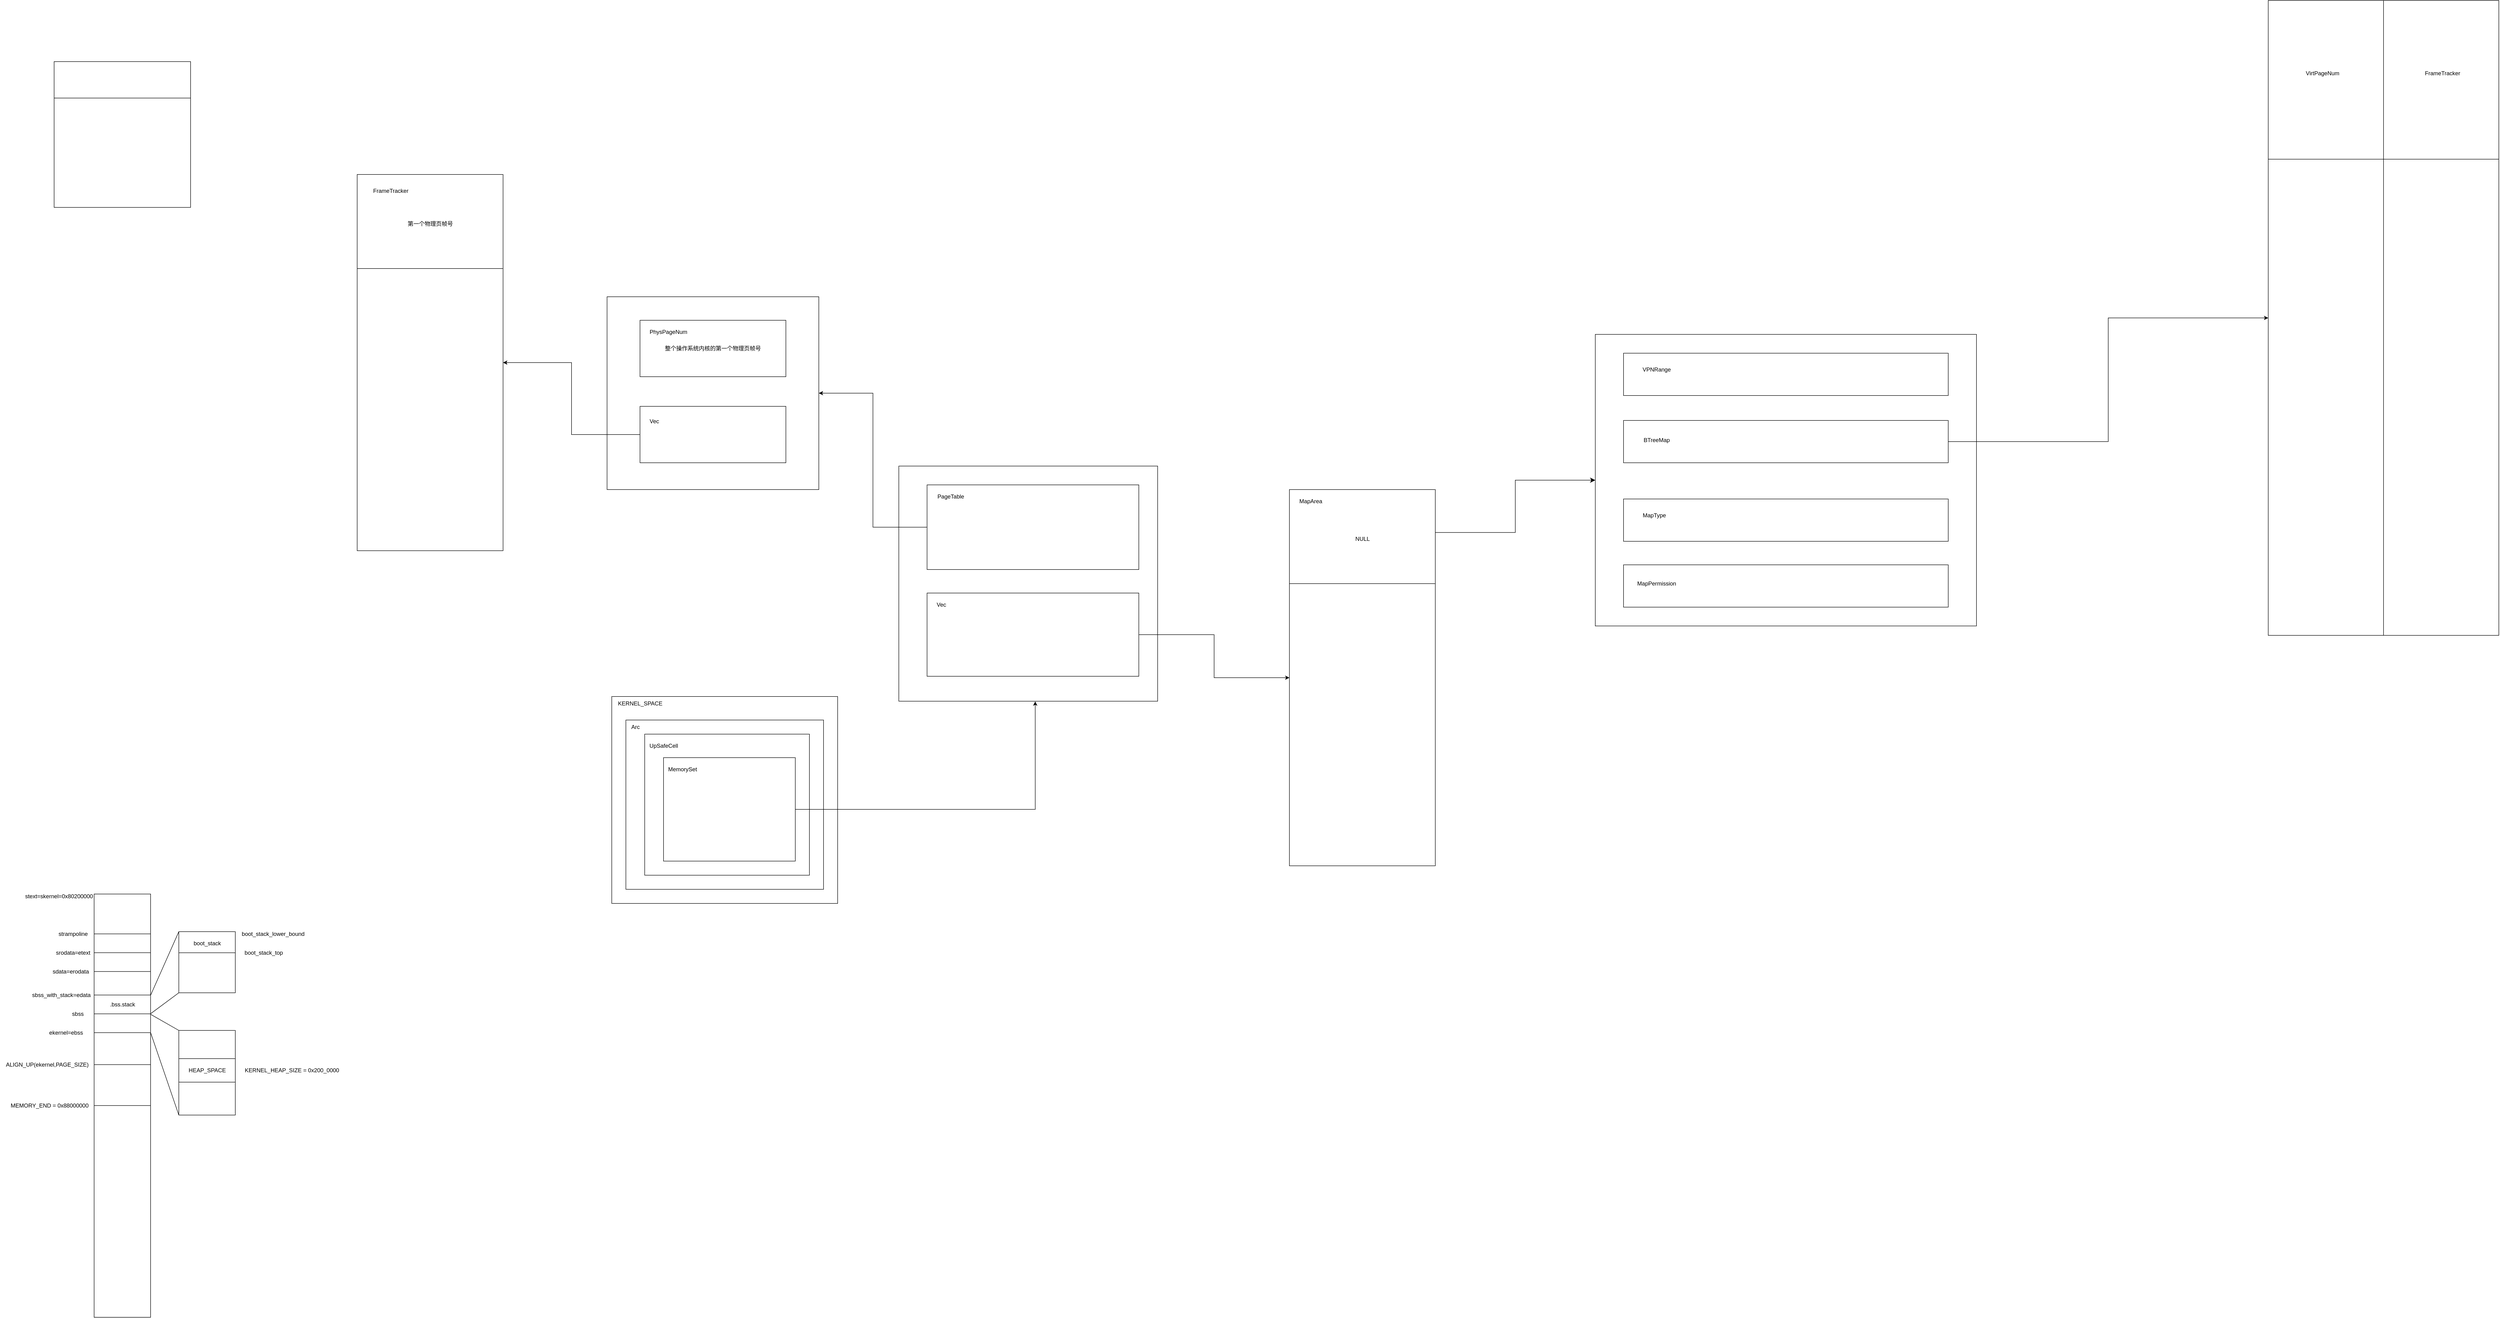 <mxfile version="24.8.0">
  <diagram name="第 1 页" id="787F-ueY0vVpr-FbqrY-">
    <mxGraphModel dx="936" dy="3517" grid="1" gridSize="10" guides="1" tooltips="1" connect="1" arrows="1" fold="1" page="1" pageScale="1" pageWidth="1169" pageHeight="827" background="#ffffff" math="0" shadow="0">
      <root>
        <mxCell id="0" />
        <mxCell id="1" parent="0" />
        <mxCell id="V4Yo3UVCxOmrbkKmvPGk-21" value="" style="rounded=0;whiteSpace=wrap;html=1;" parent="1" vertex="1">
          <mxGeometry x="859" y="-1320" width="310" height="800" as="geometry" />
        </mxCell>
        <mxCell id="lay7LSM0dUMBEN4WzvLE-6" value="" style="rounded=0;whiteSpace=wrap;html=1;" parent="1" vertex="1">
          <mxGeometry x="1400" y="-210" width="480" height="440" as="geometry" />
        </mxCell>
        <mxCell id="a5TVN6-MtMvruNO3docQ-2" value="" style="rounded=0;whiteSpace=wrap;html=1;" parent="1" vertex="1">
          <mxGeometry x="300" y="210" width="120" height="900" as="geometry" />
        </mxCell>
        <mxCell id="a5TVN6-MtMvruNO3docQ-3" value="stext=skernel=0x80200000" style="text;html=1;align=center;verticalAlign=middle;resizable=0;points=[];autosize=1;strokeColor=none;fillColor=none;" parent="1" vertex="1">
          <mxGeometry x="140" y="200" width="170" height="30" as="geometry" />
        </mxCell>
        <mxCell id="a5TVN6-MtMvruNO3docQ-8" value="" style="endArrow=none;html=1;rounded=0;exitX=0.001;exitY=0.048;exitDx=0;exitDy=0;exitPerimeter=0;entryX=1.003;entryY=0.048;entryDx=0;entryDy=0;entryPerimeter=0;" parent="1" edge="1">
          <mxGeometry width="50" height="50" relative="1" as="geometry">
            <mxPoint x="300" y="294.81" as="sourcePoint" />
            <mxPoint x="420" y="294.81" as="targetPoint" />
          </mxGeometry>
        </mxCell>
        <mxCell id="a5TVN6-MtMvruNO3docQ-9" value="strampoline" style="text;html=1;align=center;verticalAlign=middle;resizable=0;points=[];autosize=1;strokeColor=none;fillColor=none;" parent="1" vertex="1">
          <mxGeometry x="210" y="280" width="90" height="30" as="geometry" />
        </mxCell>
        <mxCell id="a5TVN6-MtMvruNO3docQ-10" value="" style="endArrow=none;html=1;rounded=0;exitX=0.001;exitY=0.048;exitDx=0;exitDy=0;exitPerimeter=0;entryX=1.003;entryY=0.048;entryDx=0;entryDy=0;entryPerimeter=0;" parent="1" edge="1">
          <mxGeometry width="50" height="50" relative="1" as="geometry">
            <mxPoint x="300" y="334.81" as="sourcePoint" />
            <mxPoint x="420" y="334.81" as="targetPoint" />
          </mxGeometry>
        </mxCell>
        <mxCell id="a5TVN6-MtMvruNO3docQ-11" value="srodata=etext" style="text;html=1;align=center;verticalAlign=middle;resizable=0;points=[];autosize=1;strokeColor=none;fillColor=none;" parent="1" vertex="1">
          <mxGeometry x="205" y="320" width="100" height="30" as="geometry" />
        </mxCell>
        <mxCell id="a5TVN6-MtMvruNO3docQ-12" value="" style="endArrow=none;html=1;rounded=0;exitX=0.001;exitY=0.048;exitDx=0;exitDy=0;exitPerimeter=0;entryX=1.003;entryY=0.048;entryDx=0;entryDy=0;entryPerimeter=0;" parent="1" edge="1">
          <mxGeometry width="50" height="50" relative="1" as="geometry">
            <mxPoint x="300" y="374.81" as="sourcePoint" />
            <mxPoint x="420" y="374.81" as="targetPoint" />
          </mxGeometry>
        </mxCell>
        <mxCell id="a5TVN6-MtMvruNO3docQ-13" value="sdata=erodata" style="text;html=1;align=center;verticalAlign=middle;resizable=0;points=[];autosize=1;strokeColor=none;fillColor=none;" parent="1" vertex="1">
          <mxGeometry x="200" y="360" width="100" height="30" as="geometry" />
        </mxCell>
        <mxCell id="a5TVN6-MtMvruNO3docQ-14" value="" style="endArrow=none;html=1;rounded=0;exitX=0.001;exitY=0.048;exitDx=0;exitDy=0;exitPerimeter=0;entryX=1.003;entryY=0.048;entryDx=0;entryDy=0;entryPerimeter=0;" parent="1" edge="1">
          <mxGeometry width="50" height="50" relative="1" as="geometry">
            <mxPoint x="300" y="424.81" as="sourcePoint" />
            <mxPoint x="420" y="424.81" as="targetPoint" />
          </mxGeometry>
        </mxCell>
        <mxCell id="a5TVN6-MtMvruNO3docQ-15" value="sbss_with_stack=edata" style="text;html=1;align=center;verticalAlign=middle;resizable=0;points=[];autosize=1;strokeColor=none;fillColor=none;" parent="1" vertex="1">
          <mxGeometry x="155" y="410" width="150" height="30" as="geometry" />
        </mxCell>
        <mxCell id="a5TVN6-MtMvruNO3docQ-16" value="" style="endArrow=none;html=1;rounded=0;exitX=0.001;exitY=0.048;exitDx=0;exitDy=0;exitPerimeter=0;entryX=1.003;entryY=0.048;entryDx=0;entryDy=0;entryPerimeter=0;" parent="1" edge="1">
          <mxGeometry width="50" height="50" relative="1" as="geometry">
            <mxPoint x="300" y="464.81" as="sourcePoint" />
            <mxPoint x="420" y="464.81" as="targetPoint" />
          </mxGeometry>
        </mxCell>
        <mxCell id="a5TVN6-MtMvruNO3docQ-17" value="sbss" style="text;html=1;align=center;verticalAlign=middle;resizable=0;points=[];autosize=1;strokeColor=none;fillColor=none;" parent="1" vertex="1">
          <mxGeometry x="240" y="450" width="50" height="30" as="geometry" />
        </mxCell>
        <mxCell id="a5TVN6-MtMvruNO3docQ-18" value="ekernel=ebss" style="text;html=1;align=center;verticalAlign=middle;resizable=0;points=[];autosize=1;strokeColor=none;fillColor=none;" parent="1" vertex="1">
          <mxGeometry x="190" y="490" width="100" height="30" as="geometry" />
        </mxCell>
        <mxCell id="a5TVN6-MtMvruNO3docQ-19" value="" style="endArrow=none;html=1;rounded=0;exitX=0.001;exitY=0.048;exitDx=0;exitDy=0;exitPerimeter=0;entryX=1.003;entryY=0.048;entryDx=0;entryDy=0;entryPerimeter=0;" parent="1" edge="1">
          <mxGeometry width="50" height="50" relative="1" as="geometry">
            <mxPoint x="300" y="504.81" as="sourcePoint" />
            <mxPoint x="420" y="504.81" as="targetPoint" />
          </mxGeometry>
        </mxCell>
        <mxCell id="0a2UW_Dp2ymvLxH2NWsW-1" value="" style="rounded=0;whiteSpace=wrap;html=1;" parent="1" vertex="1">
          <mxGeometry x="480" y="290" width="120" height="130" as="geometry" />
        </mxCell>
        <mxCell id="0a2UW_Dp2ymvLxH2NWsW-2" value="" style="endArrow=none;html=1;rounded=0;exitX=1.001;exitY=0.239;exitDx=0;exitDy=0;exitPerimeter=0;entryX=0;entryY=0;entryDx=0;entryDy=0;" parent="1" source="a5TVN6-MtMvruNO3docQ-2" target="0a2UW_Dp2ymvLxH2NWsW-1" edge="1">
          <mxGeometry width="50" height="50" relative="1" as="geometry">
            <mxPoint x="450" y="410" as="sourcePoint" />
            <mxPoint x="500" y="360" as="targetPoint" />
          </mxGeometry>
        </mxCell>
        <mxCell id="0a2UW_Dp2ymvLxH2NWsW-3" value=".bss.stack" style="text;html=1;align=center;verticalAlign=middle;resizable=0;points=[];autosize=1;strokeColor=none;fillColor=none;" parent="1" vertex="1">
          <mxGeometry x="320" y="430" width="80" height="30" as="geometry" />
        </mxCell>
        <mxCell id="0a2UW_Dp2ymvLxH2NWsW-4" value="" style="endArrow=none;html=1;rounded=0;exitX=0.998;exitY=0.283;exitDx=0;exitDy=0;exitPerimeter=0;entryX=0;entryY=1;entryDx=0;entryDy=0;" parent="1" source="a5TVN6-MtMvruNO3docQ-2" target="0a2UW_Dp2ymvLxH2NWsW-1" edge="1">
          <mxGeometry width="50" height="50" relative="1" as="geometry">
            <mxPoint x="400" y="420" as="sourcePoint" />
            <mxPoint x="450" y="370" as="targetPoint" />
          </mxGeometry>
        </mxCell>
        <mxCell id="0a2UW_Dp2ymvLxH2NWsW-5" value="" style="endArrow=none;html=1;rounded=0;exitX=0.001;exitY=0.048;exitDx=0;exitDy=0;exitPerimeter=0;entryX=1.003;entryY=0.048;entryDx=0;entryDy=0;entryPerimeter=0;" parent="1" edge="1">
          <mxGeometry width="50" height="50" relative="1" as="geometry">
            <mxPoint x="480" y="334.83" as="sourcePoint" />
            <mxPoint x="600" y="334.83" as="targetPoint" />
          </mxGeometry>
        </mxCell>
        <mxCell id="0a2UW_Dp2ymvLxH2NWsW-6" value="boot_stack_lower_bound" style="text;html=1;align=center;verticalAlign=middle;resizable=0;points=[];autosize=1;strokeColor=none;fillColor=none;" parent="1" vertex="1">
          <mxGeometry x="600" y="280" width="160" height="30" as="geometry" />
        </mxCell>
        <mxCell id="0a2UW_Dp2ymvLxH2NWsW-7" value="boot_stack" style="text;html=1;align=center;verticalAlign=middle;resizable=0;points=[];autosize=1;strokeColor=none;fillColor=none;" parent="1" vertex="1">
          <mxGeometry x="500" y="300" width="80" height="30" as="geometry" />
        </mxCell>
        <mxCell id="0a2UW_Dp2ymvLxH2NWsW-8" value="boot_stack_top" style="text;html=1;align=center;verticalAlign=middle;resizable=0;points=[];autosize=1;strokeColor=none;fillColor=none;" parent="1" vertex="1">
          <mxGeometry x="610" y="320" width="100" height="30" as="geometry" />
        </mxCell>
        <mxCell id="0a2UW_Dp2ymvLxH2NWsW-9" value="" style="rounded=0;whiteSpace=wrap;html=1;" parent="1" vertex="1">
          <mxGeometry x="480" y="500" width="120" height="180" as="geometry" />
        </mxCell>
        <mxCell id="0a2UW_Dp2ymvLxH2NWsW-10" value="" style="endArrow=none;html=1;rounded=0;exitX=0.001;exitY=0.048;exitDx=0;exitDy=0;exitPerimeter=0;entryX=1.003;entryY=0.048;entryDx=0;entryDy=0;entryPerimeter=0;" parent="1" edge="1">
          <mxGeometry width="50" height="50" relative="1" as="geometry">
            <mxPoint x="480" y="560" as="sourcePoint" />
            <mxPoint x="600" y="560" as="targetPoint" />
          </mxGeometry>
        </mxCell>
        <mxCell id="0a2UW_Dp2ymvLxH2NWsW-11" value="" style="endArrow=none;html=1;rounded=0;exitX=0.001;exitY=0.048;exitDx=0;exitDy=0;exitPerimeter=0;entryX=1.003;entryY=0.048;entryDx=0;entryDy=0;entryPerimeter=0;" parent="1" edge="1">
          <mxGeometry width="50" height="50" relative="1" as="geometry">
            <mxPoint x="480" y="610" as="sourcePoint" />
            <mxPoint x="600" y="610" as="targetPoint" />
          </mxGeometry>
        </mxCell>
        <mxCell id="0a2UW_Dp2ymvLxH2NWsW-12" value="HEAP_SPACE" style="text;html=1;align=center;verticalAlign=middle;resizable=0;points=[];autosize=1;strokeColor=none;fillColor=none;" parent="1" vertex="1">
          <mxGeometry x="490" y="570" width="100" height="30" as="geometry" />
        </mxCell>
        <mxCell id="0a2UW_Dp2ymvLxH2NWsW-13" value="KERNEL_HEAP_SIZE =&amp;nbsp;0x200_0000" style="text;html=1;align=center;verticalAlign=middle;resizable=0;points=[];autosize=1;strokeColor=none;fillColor=none;" parent="1" vertex="1">
          <mxGeometry x="610" y="570" width="220" height="30" as="geometry" />
        </mxCell>
        <mxCell id="0a2UW_Dp2ymvLxH2NWsW-16" value="" style="endArrow=none;html=1;rounded=0;exitX=0.998;exitY=0.284;exitDx=0;exitDy=0;exitPerimeter=0;entryX=0;entryY=0;entryDx=0;entryDy=0;" parent="1" source="a5TVN6-MtMvruNO3docQ-2" target="0a2UW_Dp2ymvLxH2NWsW-9" edge="1">
          <mxGeometry width="50" height="50" relative="1" as="geometry">
            <mxPoint x="470" y="550" as="sourcePoint" />
            <mxPoint x="520" y="500" as="targetPoint" />
          </mxGeometry>
        </mxCell>
        <mxCell id="0a2UW_Dp2ymvLxH2NWsW-18" value="" style="endArrow=none;html=1;rounded=0;exitX=0.999;exitY=0.327;exitDx=0;exitDy=0;exitPerimeter=0;entryX=0;entryY=1;entryDx=0;entryDy=0;" parent="1" source="a5TVN6-MtMvruNO3docQ-2" target="0a2UW_Dp2ymvLxH2NWsW-9" edge="1">
          <mxGeometry width="50" height="50" relative="1" as="geometry">
            <mxPoint x="430" y="476" as="sourcePoint" />
            <mxPoint x="490" y="510" as="targetPoint" />
          </mxGeometry>
        </mxCell>
        <mxCell id="0a2UW_Dp2ymvLxH2NWsW-19" value="MEMORY_END = 0x88000000" style="text;html=1;align=center;verticalAlign=middle;resizable=0;points=[];autosize=1;strokeColor=none;fillColor=none;" parent="1" vertex="1">
          <mxGeometry x="110" y="645" width="190" height="30" as="geometry" />
        </mxCell>
        <mxCell id="0a2UW_Dp2ymvLxH2NWsW-20" value="ALIGN_UP(ekernel,PAGE_SIZE)" style="text;html=1;align=center;verticalAlign=middle;resizable=0;points=[];autosize=1;strokeColor=none;fillColor=none;" parent="1" vertex="1">
          <mxGeometry x="100" y="558" width="200" height="30" as="geometry" />
        </mxCell>
        <mxCell id="0a2UW_Dp2ymvLxH2NWsW-21" value="" style="endArrow=none;html=1;rounded=0;exitX=0.001;exitY=0.048;exitDx=0;exitDy=0;exitPerimeter=0;entryX=1.003;entryY=0.048;entryDx=0;entryDy=0;entryPerimeter=0;" parent="1" edge="1">
          <mxGeometry width="50" height="50" relative="1" as="geometry">
            <mxPoint x="300" y="572.71" as="sourcePoint" />
            <mxPoint x="420" y="572.71" as="targetPoint" />
          </mxGeometry>
        </mxCell>
        <mxCell id="0a2UW_Dp2ymvLxH2NWsW-22" value="" style="endArrow=none;html=1;rounded=0;exitX=0.001;exitY=0.048;exitDx=0;exitDy=0;exitPerimeter=0;entryX=1.003;entryY=0.048;entryDx=0;entryDy=0;entryPerimeter=0;" parent="1" edge="1">
          <mxGeometry width="50" height="50" relative="1" as="geometry">
            <mxPoint x="300" y="659.71" as="sourcePoint" />
            <mxPoint x="420" y="659.71" as="targetPoint" />
          </mxGeometry>
        </mxCell>
        <mxCell id="lay7LSM0dUMBEN4WzvLE-1" value="" style="rounded=0;whiteSpace=wrap;html=1;" parent="1" vertex="1">
          <mxGeometry x="1430" y="-160" width="420" height="360" as="geometry" />
        </mxCell>
        <mxCell id="lay7LSM0dUMBEN4WzvLE-2" value="Arc" style="text;html=1;align=center;verticalAlign=middle;resizable=0;points=[];autosize=1;strokeColor=none;fillColor=none;" parent="1" vertex="1">
          <mxGeometry x="1430" y="-160" width="40" height="30" as="geometry" />
        </mxCell>
        <mxCell id="lay7LSM0dUMBEN4WzvLE-3" value="" style="rounded=0;whiteSpace=wrap;html=1;" parent="1" vertex="1">
          <mxGeometry x="1470" y="-130" width="350" height="300" as="geometry" />
        </mxCell>
        <mxCell id="lay7LSM0dUMBEN4WzvLE-4" value="UpSafeCell" style="text;html=1;align=center;verticalAlign=middle;resizable=0;points=[];autosize=1;strokeColor=none;fillColor=none;" parent="1" vertex="1">
          <mxGeometry x="1470" y="-120" width="80" height="30" as="geometry" />
        </mxCell>
        <mxCell id="V4Yo3UVCxOmrbkKmvPGk-2" style="edgeStyle=orthogonalEdgeStyle;rounded=0;orthogonalLoop=1;jettySize=auto;html=1;entryX=0.527;entryY=1.001;entryDx=0;entryDy=0;entryPerimeter=0;" parent="1" source="lay7LSM0dUMBEN4WzvLE-5" target="V4Yo3UVCxOmrbkKmvPGk-3" edge="1">
          <mxGeometry relative="1" as="geometry">
            <mxPoint x="2070" y="-110" as="targetPoint" />
          </mxGeometry>
        </mxCell>
        <mxCell id="lay7LSM0dUMBEN4WzvLE-5" value="" style="rounded=0;whiteSpace=wrap;html=1;" parent="1" vertex="1">
          <mxGeometry x="1510" y="-80" width="280" height="220" as="geometry" />
        </mxCell>
        <mxCell id="lay7LSM0dUMBEN4WzvLE-7" value="KERNEL_SPACE" style="text;html=1;align=center;verticalAlign=middle;resizable=0;points=[];autosize=1;strokeColor=none;fillColor=none;" parent="1" vertex="1">
          <mxGeometry x="1400" y="-210" width="120" height="30" as="geometry" />
        </mxCell>
        <mxCell id="V4Yo3UVCxOmrbkKmvPGk-1" value="MemorySet" style="text;html=1;align=center;verticalAlign=middle;resizable=0;points=[];autosize=1;strokeColor=none;fillColor=none;" parent="1" vertex="1">
          <mxGeometry x="1510" y="-70" width="80" height="30" as="geometry" />
        </mxCell>
        <mxCell id="V4Yo3UVCxOmrbkKmvPGk-3" value="" style="rounded=0;whiteSpace=wrap;html=1;" parent="1" vertex="1">
          <mxGeometry x="2010" y="-700" width="550" height="500" as="geometry" />
        </mxCell>
        <mxCell id="V4Yo3UVCxOmrbkKmvPGk-19" style="edgeStyle=orthogonalEdgeStyle;rounded=0;orthogonalLoop=1;jettySize=auto;html=1;entryX=1;entryY=0.5;entryDx=0;entryDy=0;" parent="1" source="V4Yo3UVCxOmrbkKmvPGk-4" target="V4Yo3UVCxOmrbkKmvPGk-13" edge="1">
          <mxGeometry relative="1" as="geometry" />
        </mxCell>
        <mxCell id="V4Yo3UVCxOmrbkKmvPGk-4" value="" style="rounded=0;whiteSpace=wrap;html=1;" parent="1" vertex="1">
          <mxGeometry x="2070" y="-660" width="450" height="180" as="geometry" />
        </mxCell>
        <mxCell id="V4Yo3UVCxOmrbkKmvPGk-11" style="edgeStyle=orthogonalEdgeStyle;rounded=0;orthogonalLoop=1;jettySize=auto;html=1;entryX=0;entryY=0.5;entryDx=0;entryDy=0;" parent="1" source="V4Yo3UVCxOmrbkKmvPGk-6" target="V4Yo3UVCxOmrbkKmvPGk-9" edge="1">
          <mxGeometry relative="1" as="geometry" />
        </mxCell>
        <mxCell id="V4Yo3UVCxOmrbkKmvPGk-6" value="" style="rounded=0;whiteSpace=wrap;html=1;" parent="1" vertex="1">
          <mxGeometry x="2070" y="-430" width="450" height="177" as="geometry" />
        </mxCell>
        <mxCell id="V4Yo3UVCxOmrbkKmvPGk-7" value="PageTable" style="text;html=1;align=center;verticalAlign=middle;resizable=0;points=[];autosize=1;strokeColor=none;fillColor=none;" parent="1" vertex="1">
          <mxGeometry x="2080" y="-650" width="80" height="30" as="geometry" />
        </mxCell>
        <mxCell id="V4Yo3UVCxOmrbkKmvPGk-8" value="Vec" style="text;html=1;align=center;verticalAlign=middle;resizable=0;points=[];autosize=1;strokeColor=none;fillColor=none;" parent="1" vertex="1">
          <mxGeometry x="2080" y="-420" width="40" height="30" as="geometry" />
        </mxCell>
        <mxCell id="V4Yo3UVCxOmrbkKmvPGk-9" value="" style="rounded=0;whiteSpace=wrap;html=1;" parent="1" vertex="1">
          <mxGeometry x="2840" y="-650" width="310" height="800" as="geometry" />
        </mxCell>
        <mxCell id="V4Yo3UVCxOmrbkKmvPGk-10" value="" style="endArrow=none;html=1;rounded=0;exitX=0;exitY=0.25;exitDx=0;exitDy=0;entryX=1;entryY=0.25;entryDx=0;entryDy=0;" parent="1" source="V4Yo3UVCxOmrbkKmvPGk-9" target="V4Yo3UVCxOmrbkKmvPGk-9" edge="1">
          <mxGeometry width="50" height="50" relative="1" as="geometry">
            <mxPoint x="2660" y="-290" as="sourcePoint" />
            <mxPoint x="2710" y="-340" as="targetPoint" />
          </mxGeometry>
        </mxCell>
        <mxCell id="V4Yo3UVCxOmrbkKmvPGk-12" value="MapArea" style="text;html=1;align=center;verticalAlign=middle;resizable=0;points=[];autosize=1;strokeColor=none;fillColor=none;" parent="1" vertex="1">
          <mxGeometry x="2850" y="-640" width="70" height="30" as="geometry" />
        </mxCell>
        <mxCell id="V4Yo3UVCxOmrbkKmvPGk-13" value="" style="rounded=0;whiteSpace=wrap;html=1;" parent="1" vertex="1">
          <mxGeometry x="1390" y="-1060" width="450" height="410" as="geometry" />
        </mxCell>
        <mxCell id="V4Yo3UVCxOmrbkKmvPGk-14" value="整个操作系统内核的第一个物理页帧号" style="rounded=0;whiteSpace=wrap;html=1;" parent="1" vertex="1">
          <mxGeometry x="1460" y="-1010" width="310" height="120" as="geometry" />
        </mxCell>
        <mxCell id="V4Yo3UVCxOmrbkKmvPGk-15" value="PhysPageNum" style="text;html=1;align=center;verticalAlign=middle;resizable=0;points=[];autosize=1;strokeColor=none;fillColor=none;" parent="1" vertex="1">
          <mxGeometry x="1470" y="-1000" width="100" height="30" as="geometry" />
        </mxCell>
        <mxCell id="V4Yo3UVCxOmrbkKmvPGk-24" style="edgeStyle=orthogonalEdgeStyle;rounded=0;orthogonalLoop=1;jettySize=auto;html=1;entryX=1;entryY=0.5;entryDx=0;entryDy=0;" parent="1" source="V4Yo3UVCxOmrbkKmvPGk-17" target="V4Yo3UVCxOmrbkKmvPGk-21" edge="1">
          <mxGeometry relative="1" as="geometry" />
        </mxCell>
        <mxCell id="V4Yo3UVCxOmrbkKmvPGk-17" value="" style="rounded=0;whiteSpace=wrap;html=1;" parent="1" vertex="1">
          <mxGeometry x="1460" y="-827" width="310" height="120" as="geometry" />
        </mxCell>
        <mxCell id="V4Yo3UVCxOmrbkKmvPGk-18" value="Vec" style="text;html=1;align=center;verticalAlign=middle;resizable=0;points=[];autosize=1;strokeColor=none;fillColor=none;" parent="1" vertex="1">
          <mxGeometry x="1470" y="-810" width="40" height="30" as="geometry" />
        </mxCell>
        <mxCell id="V4Yo3UVCxOmrbkKmvPGk-20" value="FrameTracker" style="text;html=1;align=center;verticalAlign=middle;resizable=0;points=[];autosize=1;strokeColor=none;fillColor=none;" parent="1" vertex="1">
          <mxGeometry x="880" y="-1300" width="100" height="30" as="geometry" />
        </mxCell>
        <mxCell id="V4Yo3UVCxOmrbkKmvPGk-22" value="" style="endArrow=none;html=1;rounded=0;exitX=0;exitY=0.25;exitDx=0;exitDy=0;entryX=1;entryY=0.25;entryDx=0;entryDy=0;" parent="1" source="V4Yo3UVCxOmrbkKmvPGk-21" target="V4Yo3UVCxOmrbkKmvPGk-21" edge="1">
          <mxGeometry width="50" height="50" relative="1" as="geometry">
            <mxPoint x="679" y="-960" as="sourcePoint" />
            <mxPoint x="729" y="-1010" as="targetPoint" />
          </mxGeometry>
        </mxCell>
        <mxCell id="V4Yo3UVCxOmrbkKmvPGk-25" value="" style="rounded=0;whiteSpace=wrap;html=1;" parent="1" vertex="1">
          <mxGeometry x="3490" y="-980" width="810" height="620" as="geometry" />
        </mxCell>
        <mxCell id="V4Yo3UVCxOmrbkKmvPGk-26" value="" style="edgeStyle=elbowEdgeStyle;elbow=horizontal;endArrow=classic;html=1;curved=0;rounded=0;endSize=8;startSize=8;exitX=1;exitY=0.114;exitDx=0;exitDy=0;exitPerimeter=0;entryX=0;entryY=0.5;entryDx=0;entryDy=0;" parent="1" source="V4Yo3UVCxOmrbkKmvPGk-9" target="V4Yo3UVCxOmrbkKmvPGk-25" edge="1">
          <mxGeometry width="50" height="50" relative="1" as="geometry">
            <mxPoint x="3080" y="-350" as="sourcePoint" />
            <mxPoint x="3490" y="-515" as="targetPoint" />
            <Array as="points">
              <mxPoint x="3320" y="-610" />
            </Array>
          </mxGeometry>
        </mxCell>
        <mxCell id="V4Yo3UVCxOmrbkKmvPGk-27" value="" style="rounded=0;whiteSpace=wrap;html=1;" parent="1" vertex="1">
          <mxGeometry x="3550" y="-940" width="690" height="90" as="geometry" />
        </mxCell>
        <mxCell id="V4Yo3UVCxOmrbkKmvPGk-28" value="VPNRange" style="text;html=1;align=center;verticalAlign=middle;resizable=0;points=[];autosize=1;strokeColor=none;fillColor=none;" parent="1" vertex="1">
          <mxGeometry x="3580" y="-920" width="80" height="30" as="geometry" />
        </mxCell>
        <mxCell id="V4Yo3UVCxOmrbkKmvPGk-37" style="edgeStyle=orthogonalEdgeStyle;rounded=0;orthogonalLoop=1;jettySize=auto;html=1;" parent="1" source="V4Yo3UVCxOmrbkKmvPGk-29" target="V4Yo3UVCxOmrbkKmvPGk-35" edge="1">
          <mxGeometry relative="1" as="geometry" />
        </mxCell>
        <mxCell id="V4Yo3UVCxOmrbkKmvPGk-29" value="" style="rounded=0;whiteSpace=wrap;html=1;" parent="1" vertex="1">
          <mxGeometry x="3550" y="-797" width="690" height="90" as="geometry" />
        </mxCell>
        <mxCell id="V4Yo3UVCxOmrbkKmvPGk-30" value="" style="rounded=0;whiteSpace=wrap;html=1;" parent="1" vertex="1">
          <mxGeometry x="3550" y="-630" width="690" height="90" as="geometry" />
        </mxCell>
        <mxCell id="V4Yo3UVCxOmrbkKmvPGk-31" value="" style="rounded=0;whiteSpace=wrap;html=1;" parent="1" vertex="1">
          <mxGeometry x="3550" y="-490" width="690" height="90" as="geometry" />
        </mxCell>
        <mxCell id="V4Yo3UVCxOmrbkKmvPGk-32" value="BTreeMap" style="text;html=1;align=center;verticalAlign=middle;resizable=0;points=[];autosize=1;strokeColor=none;fillColor=none;" parent="1" vertex="1">
          <mxGeometry x="3580" y="-770" width="80" height="30" as="geometry" />
        </mxCell>
        <mxCell id="V4Yo3UVCxOmrbkKmvPGk-33" value="MapType" style="text;html=1;align=center;verticalAlign=middle;resizable=0;points=[];autosize=1;strokeColor=none;fillColor=none;" parent="1" vertex="1">
          <mxGeometry x="3580" y="-610" width="70" height="30" as="geometry" />
        </mxCell>
        <mxCell id="V4Yo3UVCxOmrbkKmvPGk-34" value="MapPermission" style="text;html=1;align=center;verticalAlign=middle;resizable=0;points=[];autosize=1;strokeColor=none;fillColor=none;" parent="1" vertex="1">
          <mxGeometry x="3565" y="-465" width="110" height="30" as="geometry" />
        </mxCell>
        <mxCell id="V4Yo3UVCxOmrbkKmvPGk-35" value="" style="rounded=0;whiteSpace=wrap;html=1;" parent="1" vertex="1">
          <mxGeometry x="4920" y="-1690" width="490" height="1350" as="geometry" />
        </mxCell>
        <mxCell id="V4Yo3UVCxOmrbkKmvPGk-36" value="" style="endArrow=none;html=1;rounded=0;entryX=0.5;entryY=0;entryDx=0;entryDy=0;exitX=0.5;exitY=1;exitDx=0;exitDy=0;" parent="1" source="V4Yo3UVCxOmrbkKmvPGk-35" target="V4Yo3UVCxOmrbkKmvPGk-35" edge="1">
          <mxGeometry width="50" height="50" relative="1" as="geometry">
            <mxPoint x="3990" y="-730" as="sourcePoint" />
            <mxPoint x="4040" y="-780" as="targetPoint" />
          </mxGeometry>
        </mxCell>
        <mxCell id="V4Yo3UVCxOmrbkKmvPGk-41" value="" style="endArrow=none;html=1;rounded=0;exitX=0;exitY=0.25;exitDx=0;exitDy=0;entryX=1;entryY=0.25;entryDx=0;entryDy=0;" parent="1" source="V4Yo3UVCxOmrbkKmvPGk-35" target="V4Yo3UVCxOmrbkKmvPGk-35" edge="1">
          <mxGeometry width="50" height="50" relative="1" as="geometry">
            <mxPoint x="4680" y="-1130" as="sourcePoint" />
            <mxPoint x="4730" y="-1180" as="targetPoint" />
          </mxGeometry>
        </mxCell>
        <mxCell id="V4Yo3UVCxOmrbkKmvPGk-42" value="VirtPageNum" style="text;html=1;align=center;verticalAlign=middle;resizable=0;points=[];autosize=1;strokeColor=none;fillColor=none;" parent="1" vertex="1">
          <mxGeometry x="4990" y="-1550" width="90" height="30" as="geometry" />
        </mxCell>
        <mxCell id="V4Yo3UVCxOmrbkKmvPGk-43" value="FrameTracker" style="text;html=1;align=center;verticalAlign=middle;resizable=0;points=[];autosize=1;strokeColor=none;fillColor=none;" parent="1" vertex="1">
          <mxGeometry x="5240" y="-1550" width="100" height="30" as="geometry" />
        </mxCell>
        <mxCell id="V4Yo3UVCxOmrbkKmvPGk-44" value="NULL" style="text;html=1;align=center;verticalAlign=middle;resizable=0;points=[];autosize=1;strokeColor=none;fillColor=none;" parent="1" vertex="1">
          <mxGeometry x="2970" y="-560" width="50" height="30" as="geometry" />
        </mxCell>
        <mxCell id="V4Yo3UVCxOmrbkKmvPGk-46" value="第一个物理页帧号" style="text;html=1;align=center;verticalAlign=middle;resizable=0;points=[];autosize=1;strokeColor=none;fillColor=none;" parent="1" vertex="1">
          <mxGeometry x="954" y="-1230" width="120" height="30" as="geometry" />
        </mxCell>
        <mxCell id="V4Yo3UVCxOmrbkKmvPGk-47" value="" style="rounded=0;whiteSpace=wrap;html=1;" parent="1" vertex="1">
          <mxGeometry x="215" y="-1560" width="290" height="310" as="geometry" />
        </mxCell>
        <mxCell id="V4Yo3UVCxOmrbkKmvPGk-48" value="" style="endArrow=none;html=1;rounded=0;exitX=0;exitY=0.25;exitDx=0;exitDy=0;entryX=1;entryY=0.25;entryDx=0;entryDy=0;" parent="1" source="V4Yo3UVCxOmrbkKmvPGk-47" target="V4Yo3UVCxOmrbkKmvPGk-47" edge="1">
          <mxGeometry width="50" height="50" relative="1" as="geometry">
            <mxPoint x="980" y="-1140" as="sourcePoint" />
            <mxPoint x="1030" y="-1190" as="targetPoint" />
          </mxGeometry>
        </mxCell>
      </root>
    </mxGraphModel>
  </diagram>
</mxfile>
